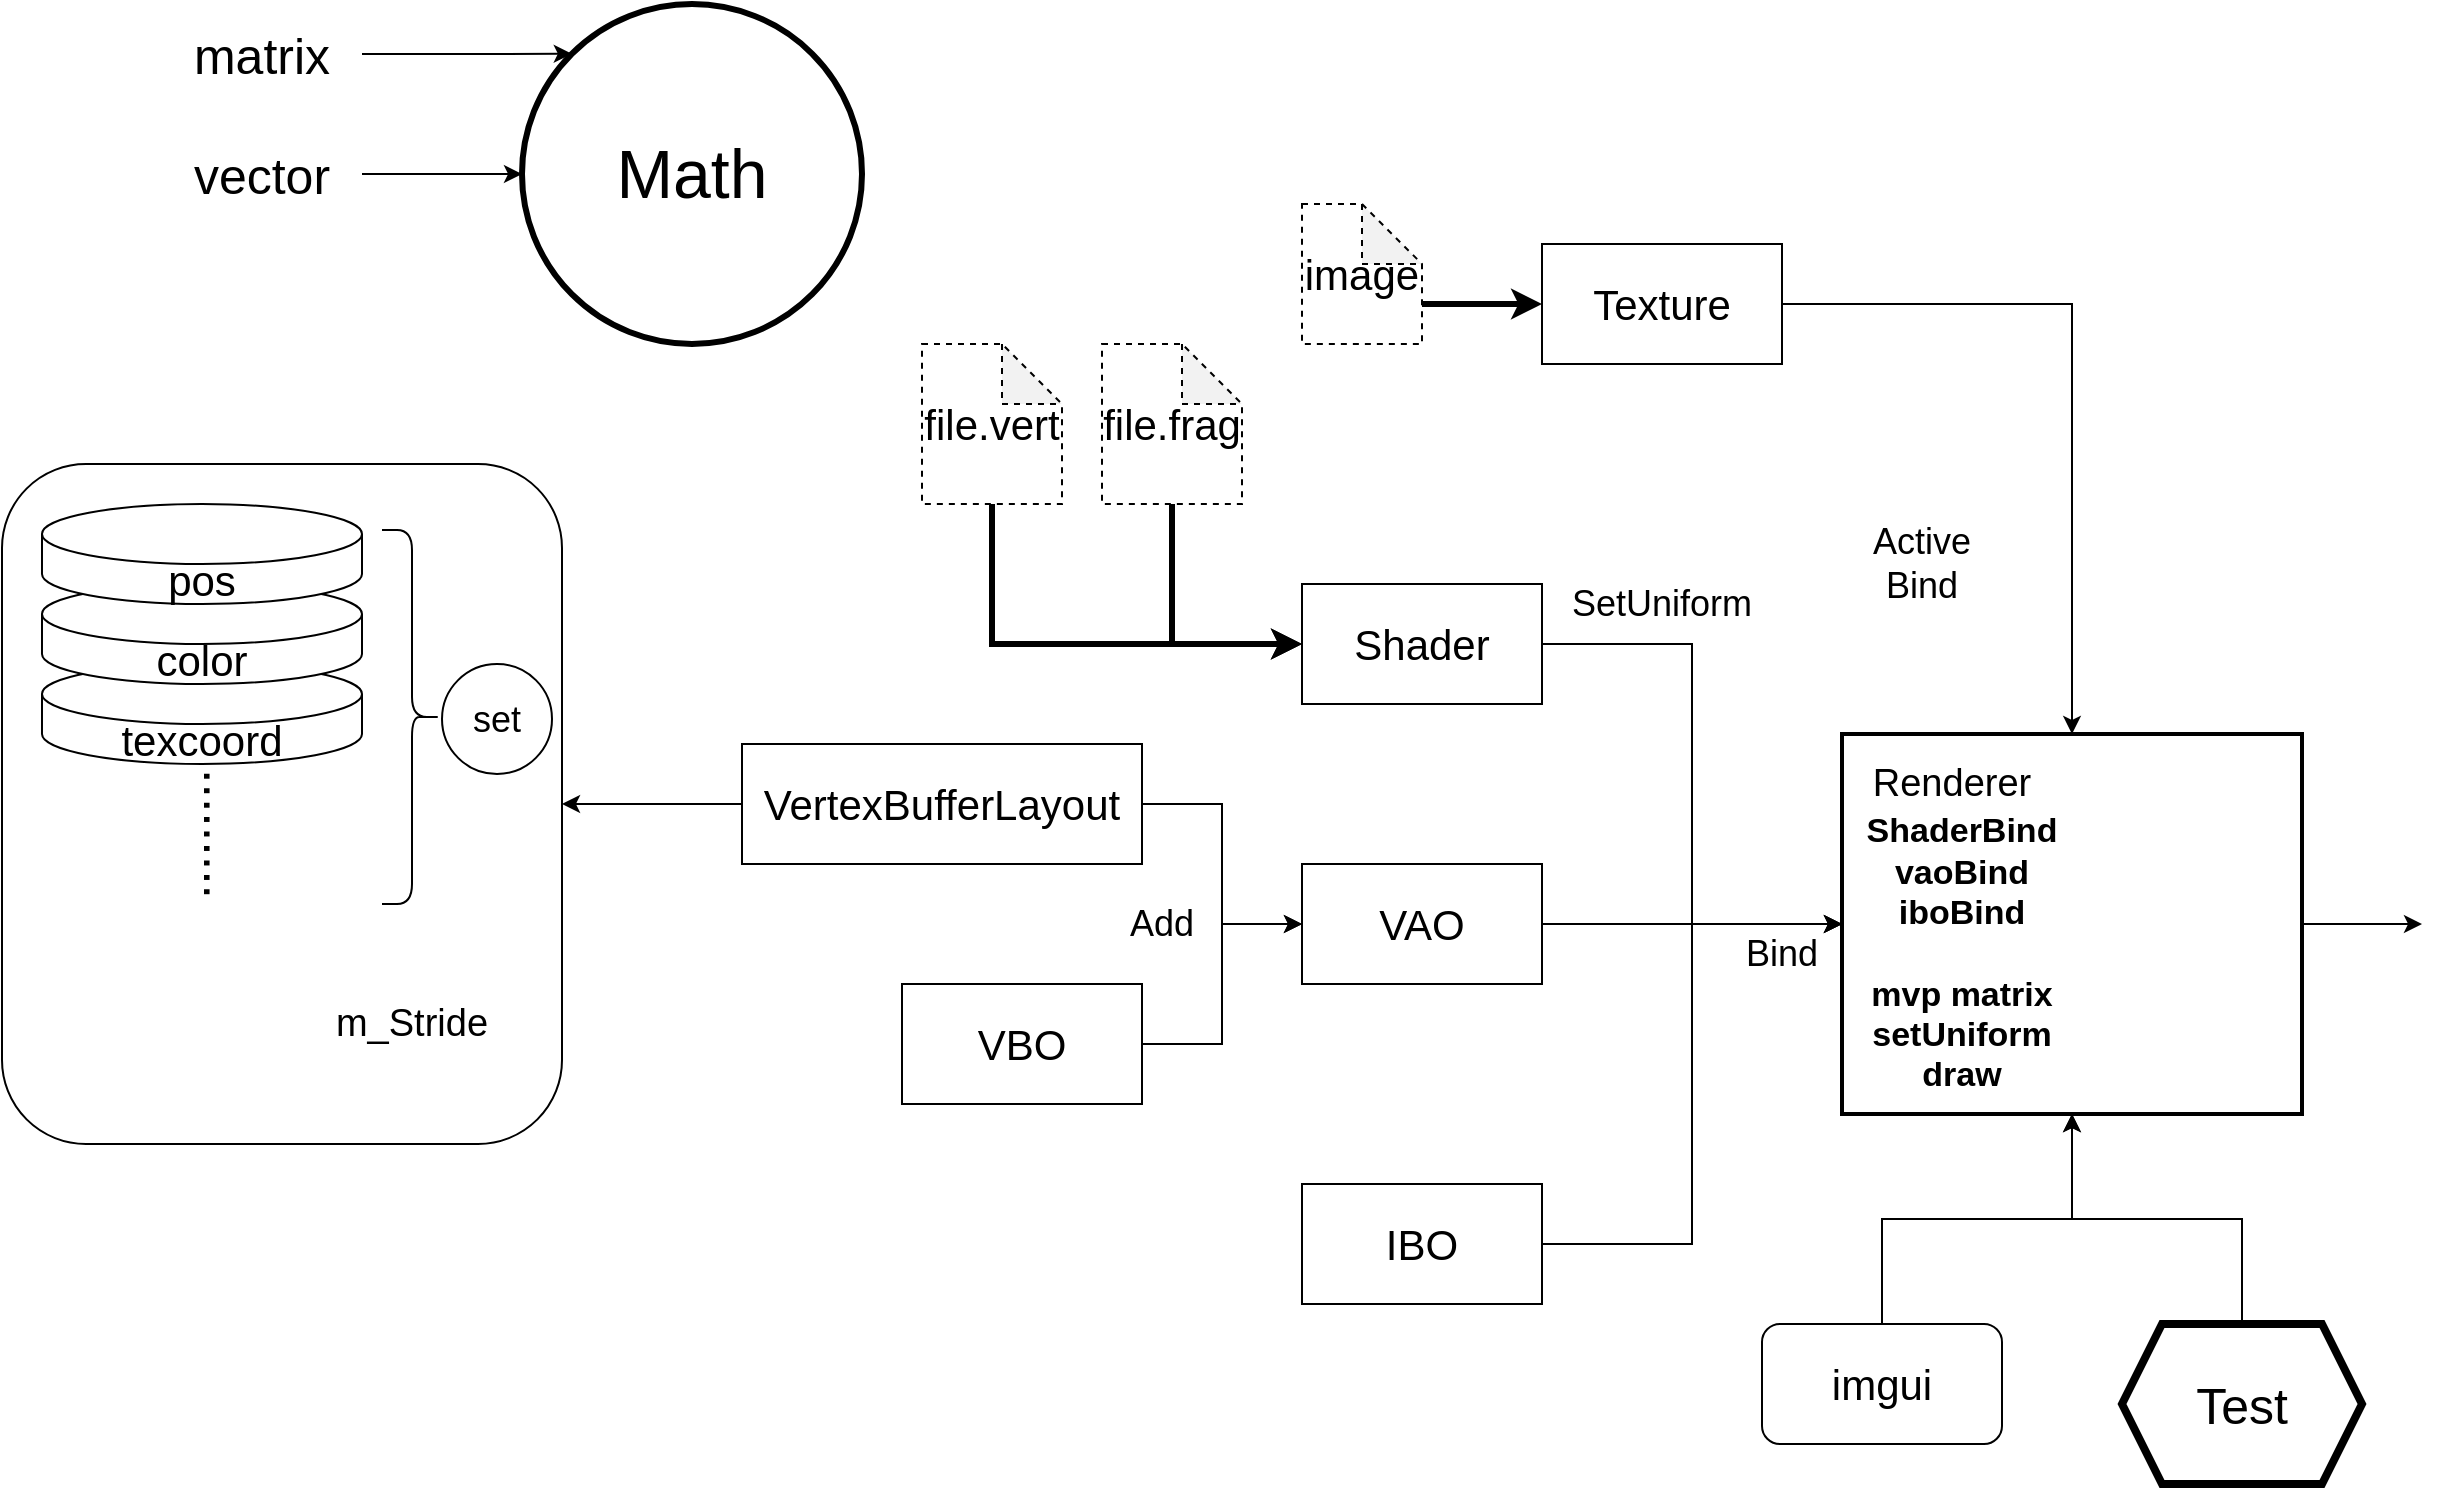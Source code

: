 <mxfile version="28.1.2">
  <diagram name="Page-1" id="SJqstyBm8eX_xAzdMlwN">
    <mxGraphModel dx="2058" dy="1146" grid="0" gridSize="10" guides="1" tooltips="1" connect="1" arrows="1" fold="1" page="1" pageScale="1" pageWidth="100000" pageHeight="10000" math="0" shadow="0">
      <root>
        <mxCell id="0" />
        <mxCell id="1" parent="0" />
        <mxCell id="iKdrCHHRz9E105YB1NNE-11" style="edgeStyle=orthogonalEdgeStyle;rounded=0;orthogonalLoop=1;jettySize=auto;html=1;exitX=1;exitY=0.5;exitDx=0;exitDy=0;entryX=0;entryY=0.5;entryDx=0;entryDy=0;" parent="1" source="iKdrCHHRz9E105YB1NNE-1" target="iKdrCHHRz9E105YB1NNE-2" edge="1">
          <mxGeometry relative="1" as="geometry" />
        </mxCell>
        <mxCell id="iKdrCHHRz9E105YB1NNE-1" value="VBO" style="rounded=0;whiteSpace=wrap;html=1;fontSize=21;" parent="1" vertex="1">
          <mxGeometry x="680" y="830" width="120" height="60" as="geometry" />
        </mxCell>
        <mxCell id="iKdrCHHRz9E105YB1NNE-13" style="edgeStyle=orthogonalEdgeStyle;rounded=0;orthogonalLoop=1;jettySize=auto;html=1;exitX=1;exitY=0.5;exitDx=0;exitDy=0;entryX=0;entryY=0.5;entryDx=0;entryDy=0;" parent="1" source="iKdrCHHRz9E105YB1NNE-2" target="iKdrCHHRz9E105YB1NNE-9" edge="1">
          <mxGeometry relative="1" as="geometry" />
        </mxCell>
        <mxCell id="iKdrCHHRz9E105YB1NNE-2" value="VAO" style="rounded=0;whiteSpace=wrap;html=1;fontSize=21;" parent="1" vertex="1">
          <mxGeometry x="880" y="770" width="120" height="60" as="geometry" />
        </mxCell>
        <mxCell id="iKdrCHHRz9E105YB1NNE-14" style="edgeStyle=orthogonalEdgeStyle;rounded=0;orthogonalLoop=1;jettySize=auto;html=1;exitX=1;exitY=0.5;exitDx=0;exitDy=0;entryX=0;entryY=0.5;entryDx=0;entryDy=0;" parent="1" source="iKdrCHHRz9E105YB1NNE-3" target="iKdrCHHRz9E105YB1NNE-9" edge="1">
          <mxGeometry relative="1" as="geometry" />
        </mxCell>
        <mxCell id="iKdrCHHRz9E105YB1NNE-3" value="IBO" style="rounded=0;whiteSpace=wrap;html=1;fontSize=21;" parent="1" vertex="1">
          <mxGeometry x="880" y="930" width="120" height="60" as="geometry" />
        </mxCell>
        <mxCell id="iKdrCHHRz9E105YB1NNE-12" style="edgeStyle=orthogonalEdgeStyle;rounded=0;orthogonalLoop=1;jettySize=auto;html=1;exitX=1;exitY=0.5;exitDx=0;exitDy=0;entryX=0;entryY=0.5;entryDx=0;entryDy=0;" parent="1" source="iKdrCHHRz9E105YB1NNE-5" target="iKdrCHHRz9E105YB1NNE-9" edge="1">
          <mxGeometry relative="1" as="geometry" />
        </mxCell>
        <mxCell id="iKdrCHHRz9E105YB1NNE-5" value="Shader" style="rounded=0;whiteSpace=wrap;html=1;fontSize=21;" parent="1" vertex="1">
          <mxGeometry x="880" y="630" width="120" height="60" as="geometry" />
        </mxCell>
        <mxCell id="iKdrCHHRz9E105YB1NNE-18" style="edgeStyle=orthogonalEdgeStyle;rounded=0;orthogonalLoop=1;jettySize=auto;html=1;exitX=1;exitY=0.5;exitDx=0;exitDy=0;entryX=0.5;entryY=0;entryDx=0;entryDy=0;" parent="1" source="iKdrCHHRz9E105YB1NNE-6" target="iKdrCHHRz9E105YB1NNE-9" edge="1">
          <mxGeometry relative="1" as="geometry" />
        </mxCell>
        <mxCell id="iKdrCHHRz9E105YB1NNE-6" value="Texture" style="rounded=0;whiteSpace=wrap;html=1;fontSize=21;" parent="1" vertex="1">
          <mxGeometry x="1000" y="460" width="120" height="60" as="geometry" />
        </mxCell>
        <mxCell id="iKdrCHHRz9E105YB1NNE-10" style="edgeStyle=orthogonalEdgeStyle;rounded=0;orthogonalLoop=1;jettySize=auto;html=1;exitX=1;exitY=0.5;exitDx=0;exitDy=0;entryX=0;entryY=0.5;entryDx=0;entryDy=0;" parent="1" source="iKdrCHHRz9E105YB1NNE-7" target="iKdrCHHRz9E105YB1NNE-2" edge="1">
          <mxGeometry relative="1" as="geometry" />
        </mxCell>
        <mxCell id="ZiCN_rUI9eIBHDQ1MVYT-9" value="" style="edgeStyle=orthogonalEdgeStyle;rounded=0;orthogonalLoop=1;jettySize=auto;html=1;" parent="1" source="iKdrCHHRz9E105YB1NNE-7" target="ZiCN_rUI9eIBHDQ1MVYT-8" edge="1">
          <mxGeometry relative="1" as="geometry" />
        </mxCell>
        <mxCell id="iKdrCHHRz9E105YB1NNE-7" value="VertexBufferLayout" style="rounded=0;whiteSpace=wrap;html=1;fontSize=21;" parent="1" vertex="1">
          <mxGeometry x="600" y="710" width="200" height="60" as="geometry" />
        </mxCell>
        <mxCell id="iKdrCHHRz9E105YB1NNE-20" style="edgeStyle=orthogonalEdgeStyle;rounded=0;orthogonalLoop=1;jettySize=auto;html=1;exitX=1;exitY=0.5;exitDx=0;exitDy=0;" parent="1" source="iKdrCHHRz9E105YB1NNE-9" edge="1">
          <mxGeometry relative="1" as="geometry">
            <mxPoint x="1440" y="800" as="targetPoint" />
          </mxGeometry>
        </mxCell>
        <mxCell id="iKdrCHHRz9E105YB1NNE-9" value="" style="rounded=0;whiteSpace=wrap;html=1;fontSize=21;strokeWidth=2;" parent="1" vertex="1">
          <mxGeometry x="1150" y="705" width="230" height="190" as="geometry" />
        </mxCell>
        <mxCell id="iKdrCHHRz9E105YB1NNE-16" value="Add" style="text;html=1;align=center;verticalAlign=middle;whiteSpace=wrap;rounded=0;fontSize=18;" parent="1" vertex="1">
          <mxGeometry x="780" y="785" width="60" height="30" as="geometry" />
        </mxCell>
        <mxCell id="iKdrCHHRz9E105YB1NNE-17" value="Bind" style="text;html=1;align=center;verticalAlign=middle;whiteSpace=wrap;rounded=0;fontSize=18;" parent="1" vertex="1">
          <mxGeometry x="1090" y="800" width="60" height="30" as="geometry" />
        </mxCell>
        <mxCell id="iKdrCHHRz9E105YB1NNE-19" value="Active&lt;div&gt;Bind&lt;/div&gt;" style="text;html=1;align=center;verticalAlign=middle;whiteSpace=wrap;rounded=0;fontSize=18;" parent="1" vertex="1">
          <mxGeometry x="1160" y="600" width="60" height="40" as="geometry" />
        </mxCell>
        <mxCell id="iKdrCHHRz9E105YB1NNE-22" value="SetUniform" style="text;html=1;align=center;verticalAlign=middle;whiteSpace=wrap;rounded=0;fontSize=18;" parent="1" vertex="1">
          <mxGeometry x="1010" y="620" width="100" height="40" as="geometry" />
        </mxCell>
        <mxCell id="iKdrCHHRz9E105YB1NNE-35" style="edgeStyle=orthogonalEdgeStyle;rounded=0;orthogonalLoop=1;jettySize=auto;html=1;exitX=0;exitY=0;exitDx=60;exitDy=50;exitPerimeter=0;entryX=0;entryY=0.5;entryDx=0;entryDy=0;strokeWidth=3;" parent="1" source="iKdrCHHRz9E105YB1NNE-29" target="iKdrCHHRz9E105YB1NNE-6" edge="1">
          <mxGeometry relative="1" as="geometry" />
        </mxCell>
        <mxCell id="iKdrCHHRz9E105YB1NNE-29" value="&lt;span style=&quot;font-size: 21px;&quot;&gt;image&lt;/span&gt;" style="shape=note;whiteSpace=wrap;html=1;backgroundOutline=1;darkOpacity=0.05;dashed=1;" parent="1" vertex="1">
          <mxGeometry x="880" y="440" width="60" height="70" as="geometry" />
        </mxCell>
        <mxCell id="iKdrCHHRz9E105YB1NNE-33" style="edgeStyle=orthogonalEdgeStyle;rounded=0;orthogonalLoop=1;jettySize=auto;html=1;exitX=0.5;exitY=1;exitDx=0;exitDy=0;exitPerimeter=0;entryX=0;entryY=0.5;entryDx=0;entryDy=0;strokeWidth=3;" parent="1" source="iKdrCHHRz9E105YB1NNE-31" target="iKdrCHHRz9E105YB1NNE-5" edge="1">
          <mxGeometry relative="1" as="geometry" />
        </mxCell>
        <mxCell id="iKdrCHHRz9E105YB1NNE-31" value="&lt;span style=&quot;font-size: 21px;&quot;&gt;file.frag&lt;/span&gt;" style="shape=note;whiteSpace=wrap;html=1;backgroundOutline=1;darkOpacity=0.05;dashed=1;" parent="1" vertex="1">
          <mxGeometry x="780" y="510" width="70" height="80" as="geometry" />
        </mxCell>
        <mxCell id="iKdrCHHRz9E105YB1NNE-34" style="edgeStyle=orthogonalEdgeStyle;rounded=0;orthogonalLoop=1;jettySize=auto;html=1;exitX=0.5;exitY=1;exitDx=0;exitDy=0;exitPerimeter=0;entryX=0;entryY=0.5;entryDx=0;entryDy=0;strokeWidth=3;" parent="1" source="iKdrCHHRz9E105YB1NNE-32" target="iKdrCHHRz9E105YB1NNE-5" edge="1">
          <mxGeometry relative="1" as="geometry" />
        </mxCell>
        <mxCell id="iKdrCHHRz9E105YB1NNE-32" value="&lt;span style=&quot;font-size: 21px;&quot;&gt;file.vert&lt;/span&gt;" style="shape=note;whiteSpace=wrap;html=1;backgroundOutline=1;darkOpacity=0.05;dashed=1;" parent="1" vertex="1">
          <mxGeometry x="690" y="510" width="70" height="80" as="geometry" />
        </mxCell>
        <mxCell id="iKdrCHHRz9E105YB1NNE-36" value="Math" style="ellipse;whiteSpace=wrap;html=1;aspect=fixed;fontSize=34;strokeWidth=3;" parent="1" vertex="1">
          <mxGeometry x="490" y="340" width="170" height="170" as="geometry" />
        </mxCell>
        <mxCell id="pEhKzIfP8kWwEmGjeZko-3" style="edgeStyle=orthogonalEdgeStyle;rounded=0;orthogonalLoop=1;jettySize=auto;html=1;exitX=0.5;exitY=0;exitDx=0;exitDy=0;" parent="1" source="tpFL_Mtomav5pajq3OWi-1" target="iKdrCHHRz9E105YB1NNE-9" edge="1">
          <mxGeometry relative="1" as="geometry" />
        </mxCell>
        <mxCell id="tpFL_Mtomav5pajq3OWi-1" value="imgui" style="rounded=1;whiteSpace=wrap;html=1;fontSize=21;" parent="1" vertex="1">
          <mxGeometry x="1110" y="1000" width="120" height="60" as="geometry" />
        </mxCell>
        <mxCell id="tpFL_Mtomav5pajq3OWi-3" value="Renderer" style="text;html=1;align=center;verticalAlign=middle;whiteSpace=wrap;rounded=0;fontSize=19;" parent="1" vertex="1">
          <mxGeometry x="1160" y="720" width="90" height="20" as="geometry" />
        </mxCell>
        <mxCell id="tpFL_Mtomav5pajq3OWi-4" value="ShaderBind&lt;div&gt;vaoBind&lt;/div&gt;&lt;div&gt;iboBind&lt;/div&gt;&lt;div&gt;&lt;br&gt;&lt;/div&gt;&lt;div&gt;mvp matrix&lt;/div&gt;&lt;div&gt;setUniform&lt;/div&gt;&lt;div&gt;draw&lt;/div&gt;" style="text;html=1;align=center;verticalAlign=middle;whiteSpace=wrap;rounded=0;fontSize=17;fontStyle=1" parent="1" vertex="1">
          <mxGeometry x="1120" y="740" width="180" height="150" as="geometry" />
        </mxCell>
        <mxCell id="0VhuUJP2jcHGXGXSRsR5-5" style="edgeStyle=orthogonalEdgeStyle;rounded=0;orthogonalLoop=1;jettySize=auto;html=1;exitX=1;exitY=0.5;exitDx=0;exitDy=0;entryX=0;entryY=0;entryDx=0;entryDy=0;" parent="1" source="0VhuUJP2jcHGXGXSRsR5-2" target="iKdrCHHRz9E105YB1NNE-36" edge="1">
          <mxGeometry relative="1" as="geometry" />
        </mxCell>
        <mxCell id="0VhuUJP2jcHGXGXSRsR5-2" value="matrix" style="text;html=1;align=center;verticalAlign=middle;whiteSpace=wrap;rounded=0;fontSize=25;" parent="1" vertex="1">
          <mxGeometry x="310" y="340" width="100" height="50" as="geometry" />
        </mxCell>
        <mxCell id="0VhuUJP2jcHGXGXSRsR5-6" style="edgeStyle=orthogonalEdgeStyle;rounded=0;orthogonalLoop=1;jettySize=auto;html=1;exitX=1;exitY=0.5;exitDx=0;exitDy=0;entryX=0;entryY=0.5;entryDx=0;entryDy=0;" parent="1" source="0VhuUJP2jcHGXGXSRsR5-4" target="iKdrCHHRz9E105YB1NNE-36" edge="1">
          <mxGeometry relative="1" as="geometry" />
        </mxCell>
        <mxCell id="0VhuUJP2jcHGXGXSRsR5-4" value="vector" style="text;html=1;align=center;verticalAlign=middle;whiteSpace=wrap;rounded=0;fontSize=25;" parent="1" vertex="1">
          <mxGeometry x="310" y="400" width="100" height="50" as="geometry" />
        </mxCell>
        <mxCell id="pEhKzIfP8kWwEmGjeZko-4" style="edgeStyle=orthogonalEdgeStyle;rounded=0;orthogonalLoop=1;jettySize=auto;html=1;exitX=0.5;exitY=0;exitDx=0;exitDy=0;entryX=0.5;entryY=1;entryDx=0;entryDy=0;" parent="1" source="pEhKzIfP8kWwEmGjeZko-1" target="iKdrCHHRz9E105YB1NNE-9" edge="1">
          <mxGeometry relative="1" as="geometry" />
        </mxCell>
        <mxCell id="pEhKzIfP8kWwEmGjeZko-1" value="Test" style="shape=hexagon;perimeter=hexagonPerimeter2;whiteSpace=wrap;html=1;fixedSize=1;fontSize=25;strokeWidth=4;" parent="1" vertex="1">
          <mxGeometry x="1290" y="1000" width="120" height="80" as="geometry" />
        </mxCell>
        <mxCell id="ZiCN_rUI9eIBHDQ1MVYT-8" value="" style="rounded=1;whiteSpace=wrap;html=1;" parent="1" vertex="1">
          <mxGeometry x="230" y="570" width="280" height="340" as="geometry" />
        </mxCell>
        <mxCell id="ZiCN_rUI9eIBHDQ1MVYT-14" value="texcoord" style="shape=cylinder3;whiteSpace=wrap;html=1;boundedLbl=1;backgroundOutline=1;size=15;fontSize=21;" parent="1" vertex="1">
          <mxGeometry x="250" y="670" width="160" height="50" as="geometry" />
        </mxCell>
        <mxCell id="ZiCN_rUI9eIBHDQ1MVYT-15" value="........." style="text;html=1;align=center;verticalAlign=middle;whiteSpace=wrap;rounded=0;rotation=90;fontSize=26;" parent="1" vertex="1">
          <mxGeometry x="310" y="740" width="60" height="30" as="geometry" />
        </mxCell>
        <mxCell id="ZiCN_rUI9eIBHDQ1MVYT-13" value="color" style="shape=cylinder3;whiteSpace=wrap;html=1;boundedLbl=1;backgroundOutline=1;size=15;fontSize=21;" parent="1" vertex="1">
          <mxGeometry x="250" y="630" width="160" height="50" as="geometry" />
        </mxCell>
        <mxCell id="ZiCN_rUI9eIBHDQ1MVYT-12" value="pos" style="shape=cylinder3;whiteSpace=wrap;html=1;boundedLbl=1;backgroundOutline=1;size=15;fontSize=21;" parent="1" vertex="1">
          <mxGeometry x="250" y="590" width="160" height="50" as="geometry" />
        </mxCell>
        <mxCell id="ZiCN_rUI9eIBHDQ1MVYT-16" value="set" style="ellipse;whiteSpace=wrap;html=1;aspect=fixed;fontSize=18;" parent="1" vertex="1">
          <mxGeometry x="450" y="670" width="55" height="55" as="geometry" />
        </mxCell>
        <mxCell id="ZiCN_rUI9eIBHDQ1MVYT-17" value="" style="shape=curlyBracket;whiteSpace=wrap;html=1;rounded=1;flipH=1;labelPosition=right;verticalLabelPosition=middle;align=left;verticalAlign=middle;" parent="1" vertex="1">
          <mxGeometry x="420" y="603" width="30" height="187" as="geometry" />
        </mxCell>
        <mxCell id="ZiCN_rUI9eIBHDQ1MVYT-18" value="m_Stride" style="text;html=1;align=center;verticalAlign=middle;whiteSpace=wrap;rounded=0;fontSize=19;" parent="1" vertex="1">
          <mxGeometry x="390" y="830" width="90" height="40" as="geometry" />
        </mxCell>
      </root>
    </mxGraphModel>
  </diagram>
</mxfile>
